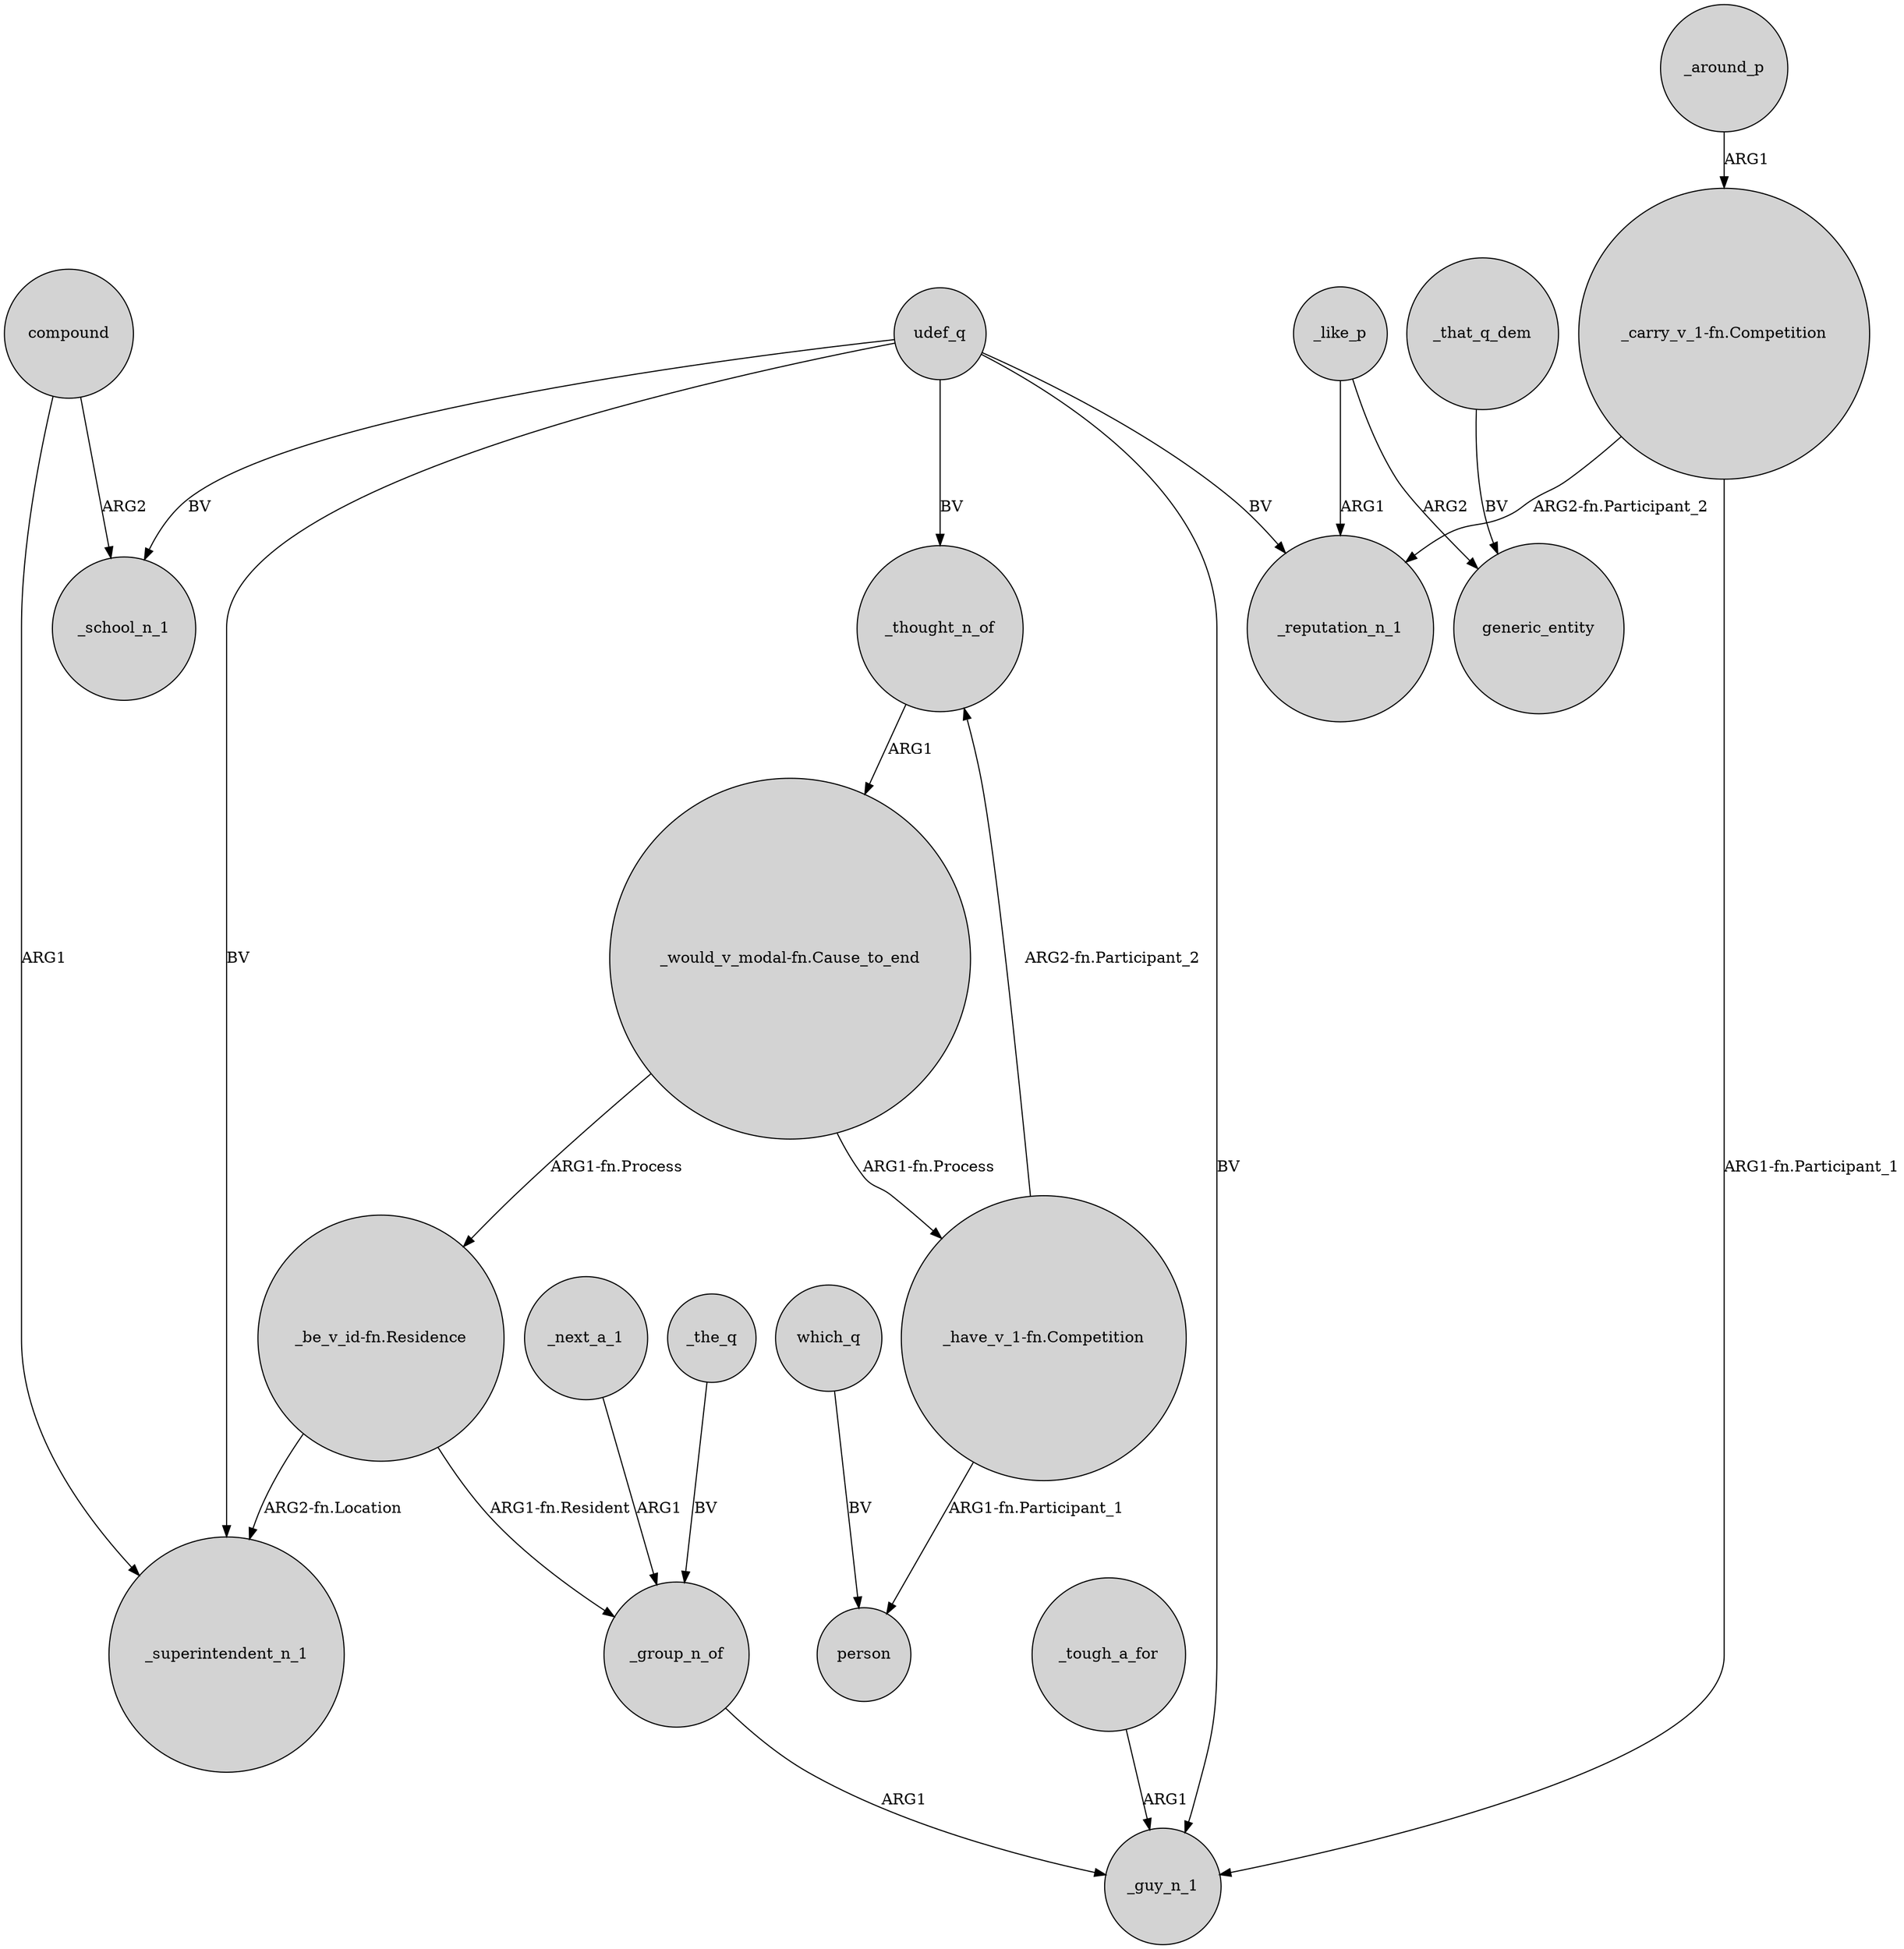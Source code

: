 digraph {
	node [shape=circle style=filled]
	udef_q -> _guy_n_1 [label=BV]
	"_would_v_modal-fn.Cause_to_end" -> "_have_v_1-fn.Competition" [label="ARG1-fn.Process"]
	_thought_n_of -> "_would_v_modal-fn.Cause_to_end" [label=ARG1]
	udef_q -> _superintendent_n_1 [label=BV]
	"_have_v_1-fn.Competition" -> person [label="ARG1-fn.Participant_1"]
	which_q -> person [label=BV]
	"_have_v_1-fn.Competition" -> _thought_n_of [label="ARG2-fn.Participant_2"]
	"_be_v_id-fn.Residence" -> _superintendent_n_1 [label="ARG2-fn.Location"]
	_next_a_1 -> _group_n_of [label=ARG1]
	"_be_v_id-fn.Residence" -> _group_n_of [label="ARG1-fn.Resident"]
	"_carry_v_1-fn.Competition" -> _guy_n_1 [label="ARG1-fn.Participant_1"]
	compound -> _school_n_1 [label=ARG2]
	udef_q -> _school_n_1 [label=BV]
	_like_p -> _reputation_n_1 [label=ARG1]
	_like_p -> generic_entity [label=ARG2]
	_the_q -> _group_n_of [label=BV]
	"_would_v_modal-fn.Cause_to_end" -> "_be_v_id-fn.Residence" [label="ARG1-fn.Process"]
	_around_p -> "_carry_v_1-fn.Competition" [label=ARG1]
	"_carry_v_1-fn.Competition" -> _reputation_n_1 [label="ARG2-fn.Participant_2"]
	_tough_a_for -> _guy_n_1 [label=ARG1]
	_that_q_dem -> generic_entity [label=BV]
	udef_q -> _reputation_n_1 [label=BV]
	udef_q -> _thought_n_of [label=BV]
	compound -> _superintendent_n_1 [label=ARG1]
	_group_n_of -> _guy_n_1 [label=ARG1]
}
